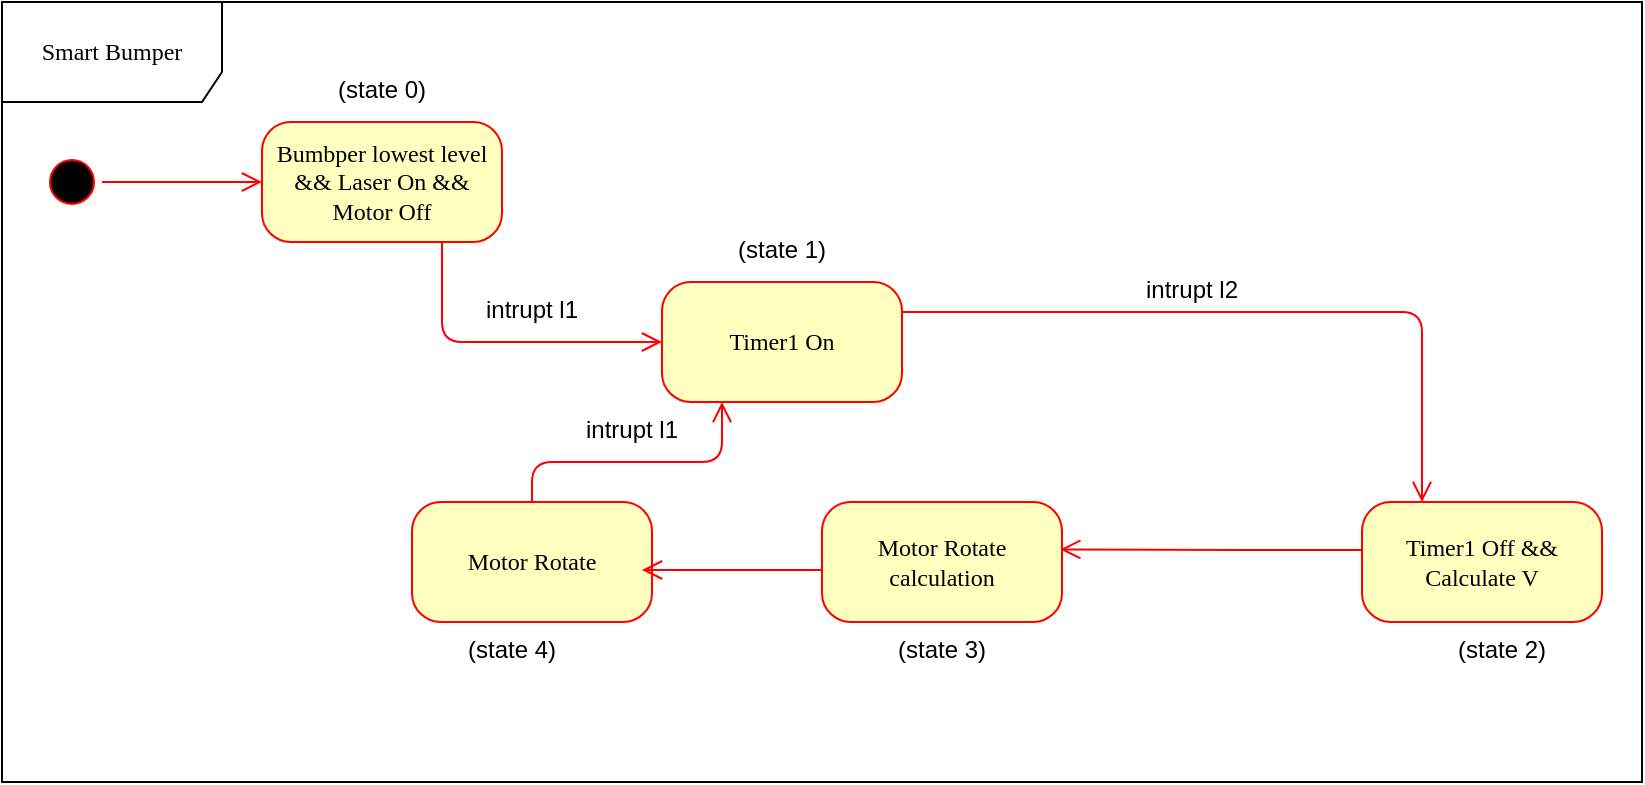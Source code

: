 <mxfile version="20.7.4" type="device"><diagram name="Page-1" id="58cdce13-f638-feb5-8d6f-7d28b1aa9fa0"><mxGraphModel dx="1500" dy="887" grid="1" gridSize="10" guides="1" tooltips="1" connect="1" arrows="1" fold="1" page="1" pageScale="1" pageWidth="1100" pageHeight="850" background="none" math="0" shadow="0"><root><mxCell id="0"/><mxCell id="1" parent="0"/><mxCell id="382b91b5511bd0f7-1" value="" style="ellipse;html=1;shape=startState;fillColor=#000000;strokeColor=#ff0000;rounded=1;shadow=0;comic=0;labelBackgroundColor=none;fontFamily=Verdana;fontSize=12;fontColor=#000000;align=center;direction=south;" parent="1" vertex="1"><mxGeometry x="130" y="135" width="30" height="30" as="geometry"/></mxCell><mxCell id="382b91b5511bd0f7-6" value="Bumbper lowest level &amp;amp;&amp;amp; Laser On &amp;amp;&amp;amp; Motor Off" style="rounded=1;whiteSpace=wrap;html=1;arcSize=24;fillColor=#ffffc0;strokeColor=#ff0000;shadow=0;comic=0;labelBackgroundColor=none;fontFamily=Verdana;fontSize=12;fontColor=#000000;align=center;" parent="1" vertex="1"><mxGeometry x="240" y="120" width="120" height="60" as="geometry"/></mxCell><mxCell id="3cde6dad864a17aa-3" style="edgeStyle=orthogonalEdgeStyle;html=1;exitX=1;exitY=0.25;entryX=0.25;entryY=0;labelBackgroundColor=none;endArrow=open;endSize=8;strokeColor=#ff0000;fontFamily=Verdana;fontSize=12;align=left;" parent="1" source="382b91b5511bd0f7-7" target="382b91b5511bd0f7-9" edge="1"><mxGeometry relative="1" as="geometry"/></mxCell><mxCell id="382b91b5511bd0f7-7" value="Timer1 On" style="rounded=1;whiteSpace=wrap;html=1;arcSize=24;fillColor=#ffffc0;strokeColor=#ff0000;shadow=0;comic=0;labelBackgroundColor=none;fontFamily=Verdana;fontSize=12;fontColor=#000000;align=center;" parent="1" vertex="1"><mxGeometry x="440" y="200" width="120" height="60" as="geometry"/></mxCell><mxCell id="3cde6dad864a17aa-13" style="edgeStyle=elbowEdgeStyle;html=1;entryX=0.993;entryY=0.395;labelBackgroundColor=none;endArrow=open;endSize=8;strokeColor=#ff0000;fontFamily=Verdana;fontSize=12;align=left;entryDx=0;entryDy=0;entryPerimeter=0;" parent="1" target="382b91b5511bd0f7-10" edge="1"><mxGeometry relative="1" as="geometry"><mxPoint x="790" y="334" as="sourcePoint"/><Array as="points"><mxPoint x="740" y="330"/><mxPoint x="720" y="330"/></Array></mxGeometry></mxCell><mxCell id="382b91b5511bd0f7-9" value="Timer1 Off &amp;amp;&amp;amp; Calculate V" style="rounded=1;whiteSpace=wrap;html=1;arcSize=24;fillColor=#ffffc0;strokeColor=#ff0000;shadow=0;comic=0;labelBackgroundColor=none;fontFamily=Verdana;fontSize=12;fontColor=#000000;align=center;" parent="1" vertex="1"><mxGeometry x="790" y="310" width="120" height="60" as="geometry"/></mxCell><mxCell id="382b91b5511bd0f7-10" value="Motor Rotate calculation" style="rounded=1;whiteSpace=wrap;html=1;arcSize=24;fillColor=#ffffc0;strokeColor=#ff0000;shadow=0;comic=0;labelBackgroundColor=none;fontFamily=Verdana;fontSize=12;fontColor=#000000;align=center;" parent="1" vertex="1"><mxGeometry x="520" y="310" width="120" height="60" as="geometry"/></mxCell><mxCell id="2a3bc250acf0617d-9" style="edgeStyle=orthogonalEdgeStyle;html=1;labelBackgroundColor=none;endArrow=open;endSize=8;strokeColor=#ff0000;fontFamily=Verdana;fontSize=12;align=left;" parent="1" source="382b91b5511bd0f7-1" target="382b91b5511bd0f7-6" edge="1"><mxGeometry relative="1" as="geometry"/></mxCell><mxCell id="2a3bc250acf0617d-10" style="edgeStyle=orthogonalEdgeStyle;html=1;labelBackgroundColor=none;endArrow=open;endSize=8;strokeColor=#ff0000;fontFamily=Verdana;fontSize=12;align=left;entryX=0;entryY=0.5;" parent="1" source="382b91b5511bd0f7-6" target="382b91b5511bd0f7-7" edge="1"><mxGeometry relative="1" as="geometry"><Array as="points"><mxPoint x="330" y="230"/></Array></mxGeometry></mxCell><mxCell id="2a3bc250acf0617d-8" value="Smart Bumper" style="shape=umlFrame;whiteSpace=wrap;html=1;rounded=1;shadow=0;comic=0;labelBackgroundColor=none;strokeWidth=1;fontFamily=Verdana;fontSize=12;align=center;width=110;height=50;" parent="1" vertex="1"><mxGeometry x="110" y="60" width="820" height="390" as="geometry"/></mxCell><mxCell id="eLYeAED24RVz3RNAr-JJ-1" value="(state 0)" style="text;whiteSpace=wrap;html=1;align=center;" vertex="1" parent="1"><mxGeometry x="260" y="90" width="80" height="20" as="geometry"/></mxCell><mxCell id="eLYeAED24RVz3RNAr-JJ-2" value="intrupt l1" style="text;whiteSpace=wrap;html=1;" vertex="1" parent="1"><mxGeometry x="350" y="200" width="50" height="30" as="geometry"/></mxCell><mxCell id="eLYeAED24RVz3RNAr-JJ-3" value="intrupt l2" style="text;whiteSpace=wrap;html=1;" vertex="1" parent="1"><mxGeometry x="680" y="190" width="50" height="30" as="geometry"/></mxCell><mxCell id="eLYeAED24RVz3RNAr-JJ-5" value="(state 1)" style="text;whiteSpace=wrap;html=1;align=center;" vertex="1" parent="1"><mxGeometry x="460" y="170" width="80" height="20" as="geometry"/></mxCell><mxCell id="eLYeAED24RVz3RNAr-JJ-6" value="(state 2)" style="text;whiteSpace=wrap;html=1;align=center;" vertex="1" parent="1"><mxGeometry x="820" y="370" width="80" height="20" as="geometry"/></mxCell><mxCell id="eLYeAED24RVz3RNAr-JJ-7" value="(state 3)" style="text;whiteSpace=wrap;html=1;align=center;" vertex="1" parent="1"><mxGeometry x="540" y="370" width="80" height="20" as="geometry"/></mxCell><mxCell id="eLYeAED24RVz3RNAr-JJ-9" value="intrupt l1" style="text;whiteSpace=wrap;html=1;" vertex="1" parent="1"><mxGeometry x="400" y="260" width="50" height="30" as="geometry"/></mxCell><mxCell id="eLYeAED24RVz3RNAr-JJ-11" style="edgeStyle=orthogonalEdgeStyle;html=1;labelBackgroundColor=none;endArrow=open;endSize=8;strokeColor=#ff0000;fontFamily=Verdana;fontSize=12;align=left;entryX=0.25;entryY=1;entryDx=0;entryDy=0;exitX=0.5;exitY=0;exitDx=0;exitDy=0;" edge="1" parent="1" source="eLYeAED24RVz3RNAr-JJ-12" target="382b91b5511bd0f7-7"><mxGeometry x="0.375" y="-40" relative="1" as="geometry"><Array as="points"><mxPoint x="375" y="290"/><mxPoint x="470" y="290"/></Array><mxPoint x="480.16" y="308.68" as="sourcePoint"/><mxPoint x="410.0" y="260.0" as="targetPoint"/><mxPoint as="offset"/></mxGeometry></mxCell><mxCell id="eLYeAED24RVz3RNAr-JJ-12" value="Motor Rotate" style="rounded=1;whiteSpace=wrap;html=1;arcSize=24;fillColor=#ffffc0;strokeColor=#ff0000;shadow=0;comic=0;labelBackgroundColor=none;fontFamily=Verdana;fontSize=12;fontColor=#000000;align=center;" vertex="1" parent="1"><mxGeometry x="315" y="310" width="120" height="60" as="geometry"/></mxCell><mxCell id="eLYeAED24RVz3RNAr-JJ-13" style="edgeStyle=elbowEdgeStyle;html=1;labelBackgroundColor=none;endArrow=open;endSize=8;strokeColor=#ff0000;fontFamily=Verdana;fontSize=12;align=left;" edge="1" parent="1"><mxGeometry relative="1" as="geometry"><mxPoint x="520" y="344" as="sourcePoint"/><mxPoint x="430" y="344" as="targetPoint"/><Array as="points"><mxPoint x="470" y="340"/><mxPoint x="450" y="340"/></Array></mxGeometry></mxCell><mxCell id="eLYeAED24RVz3RNAr-JJ-14" value="(state 4)" style="text;whiteSpace=wrap;html=1;align=center;" vertex="1" parent="1"><mxGeometry x="325" y="370" width="80" height="20" as="geometry"/></mxCell></root></mxGraphModel></diagram></mxfile>
